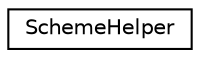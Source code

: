 digraph "Graphical Class Hierarchy"
{
  edge [fontname="Helvetica",fontsize="10",labelfontname="Helvetica",labelfontsize="10"];
  node [fontname="Helvetica",fontsize="10",shape=record];
  rankdir="LR";
  Node1 [label="SchemeHelper",height=0.2,width=0.4,color="black", fillcolor="white", style="filled",URL="$classSchemeHelper.html"];
}
